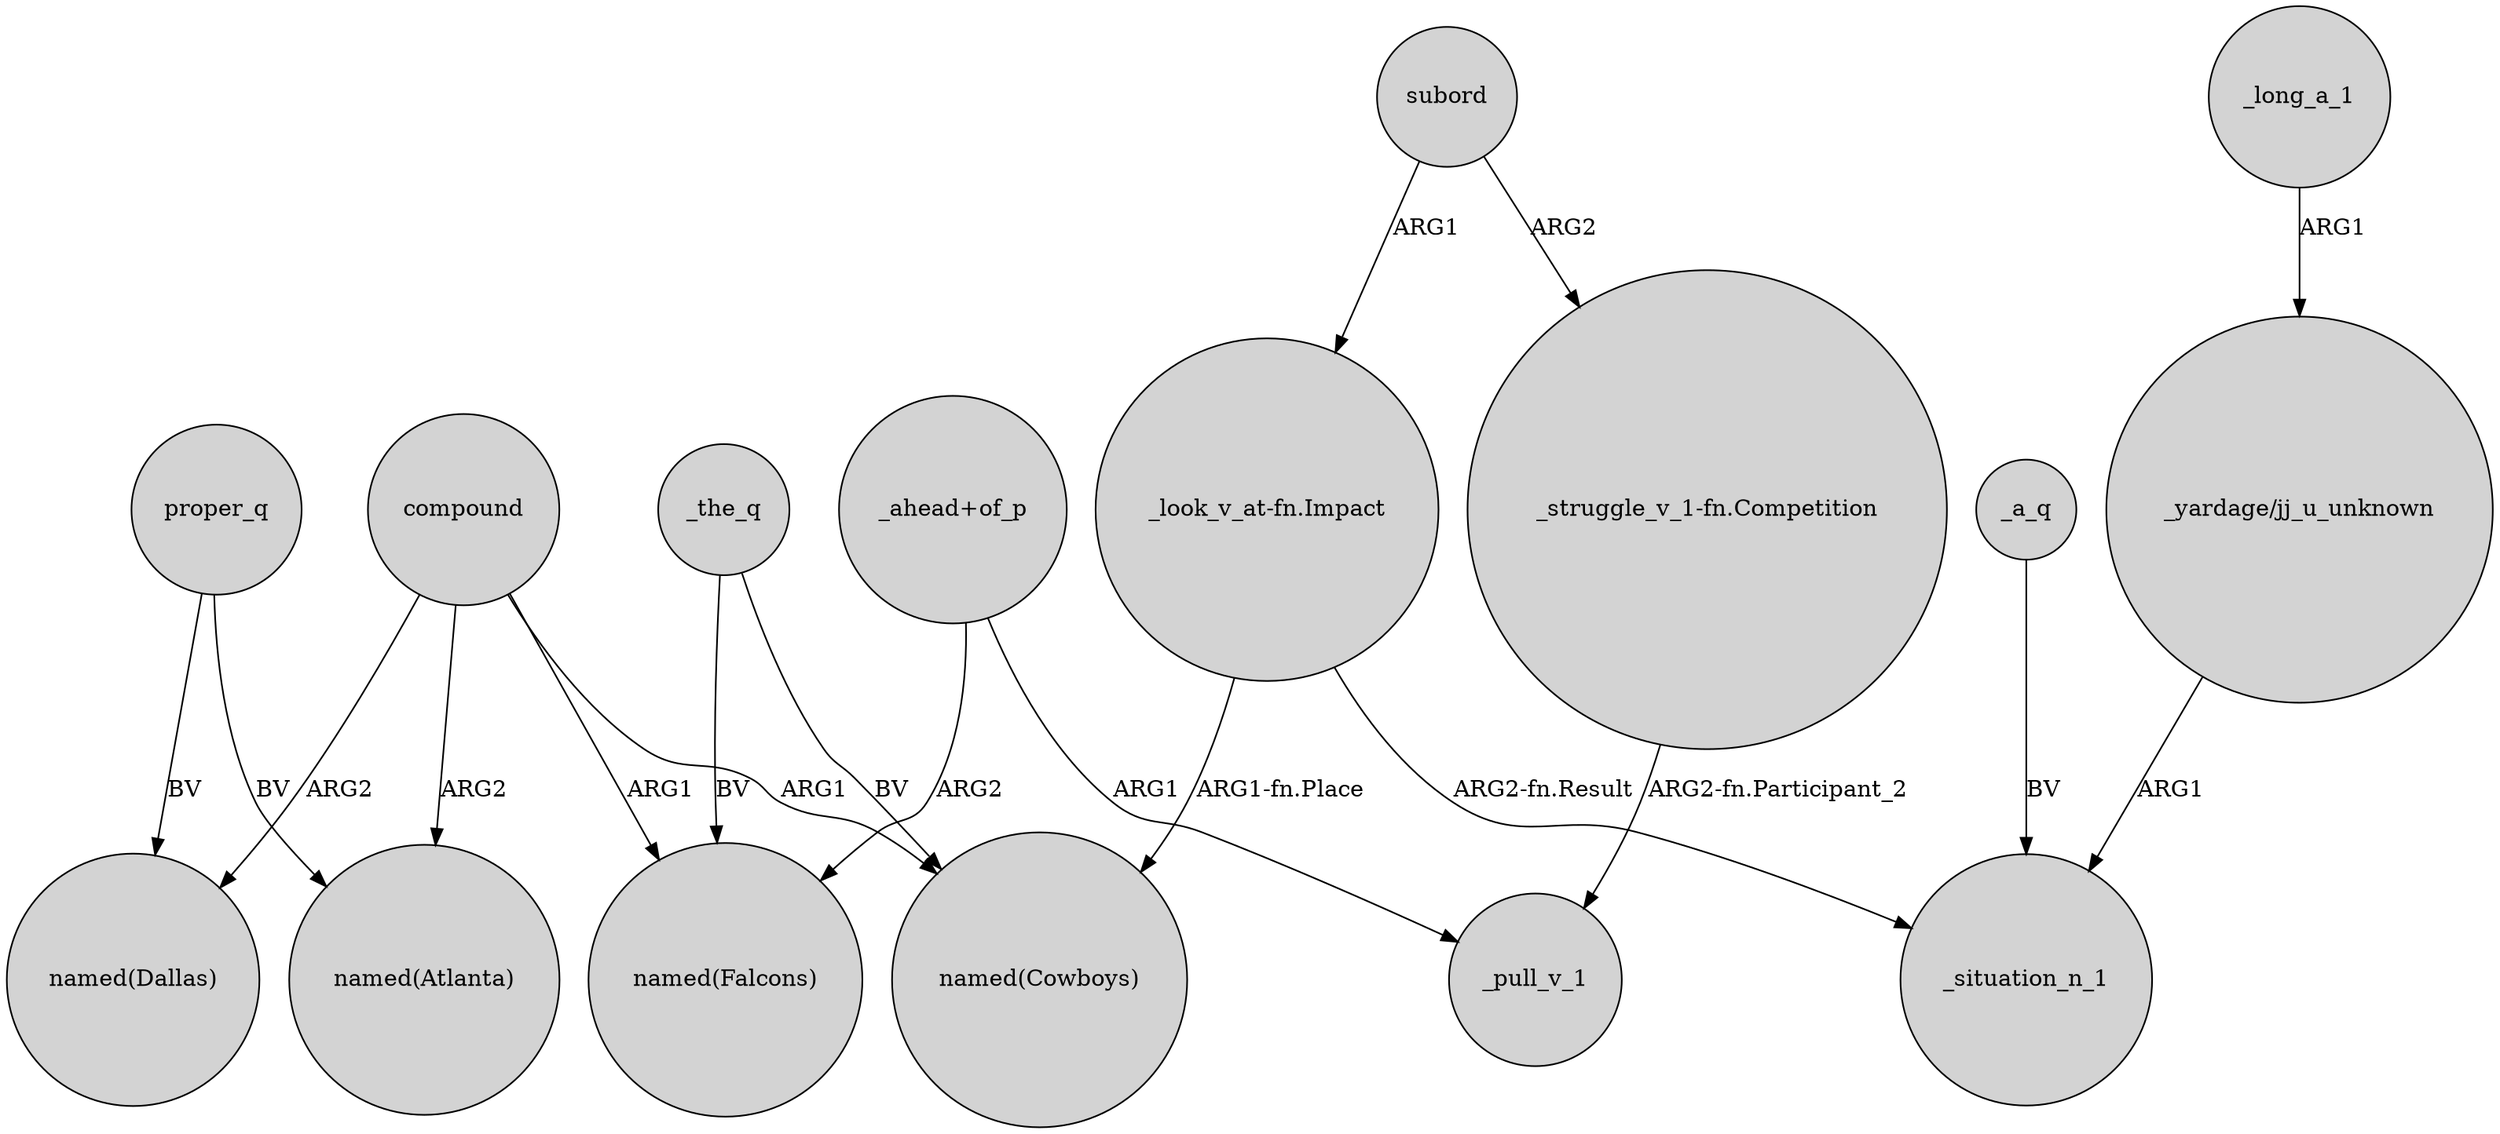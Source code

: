 digraph {
	node [shape=circle style=filled]
	compound -> "named(Dallas)" [label=ARG2]
	_the_q -> "named(Falcons)" [label=BV]
	subord -> "_look_v_at-fn.Impact" [label=ARG1]
	"_yardage/jj_u_unknown" -> _situation_n_1 [label=ARG1]
	"_look_v_at-fn.Impact" -> _situation_n_1 [label="ARG2-fn.Result"]
	_long_a_1 -> "_yardage/jj_u_unknown" [label=ARG1]
	compound -> "named(Cowboys)" [label=ARG1]
	compound -> "named(Falcons)" [label=ARG1]
	compound -> "named(Atlanta)" [label=ARG2]
	"_ahead+of_p" -> "named(Falcons)" [label=ARG2]
	"_ahead+of_p" -> _pull_v_1 [label=ARG1]
	"_struggle_v_1-fn.Competition" -> _pull_v_1 [label="ARG2-fn.Participant_2"]
	"_look_v_at-fn.Impact" -> "named(Cowboys)" [label="ARG1-fn.Place"]
	proper_q -> "named(Dallas)" [label=BV]
	proper_q -> "named(Atlanta)" [label=BV]
	subord -> "_struggle_v_1-fn.Competition" [label=ARG2]
	_a_q -> _situation_n_1 [label=BV]
	_the_q -> "named(Cowboys)" [label=BV]
}
